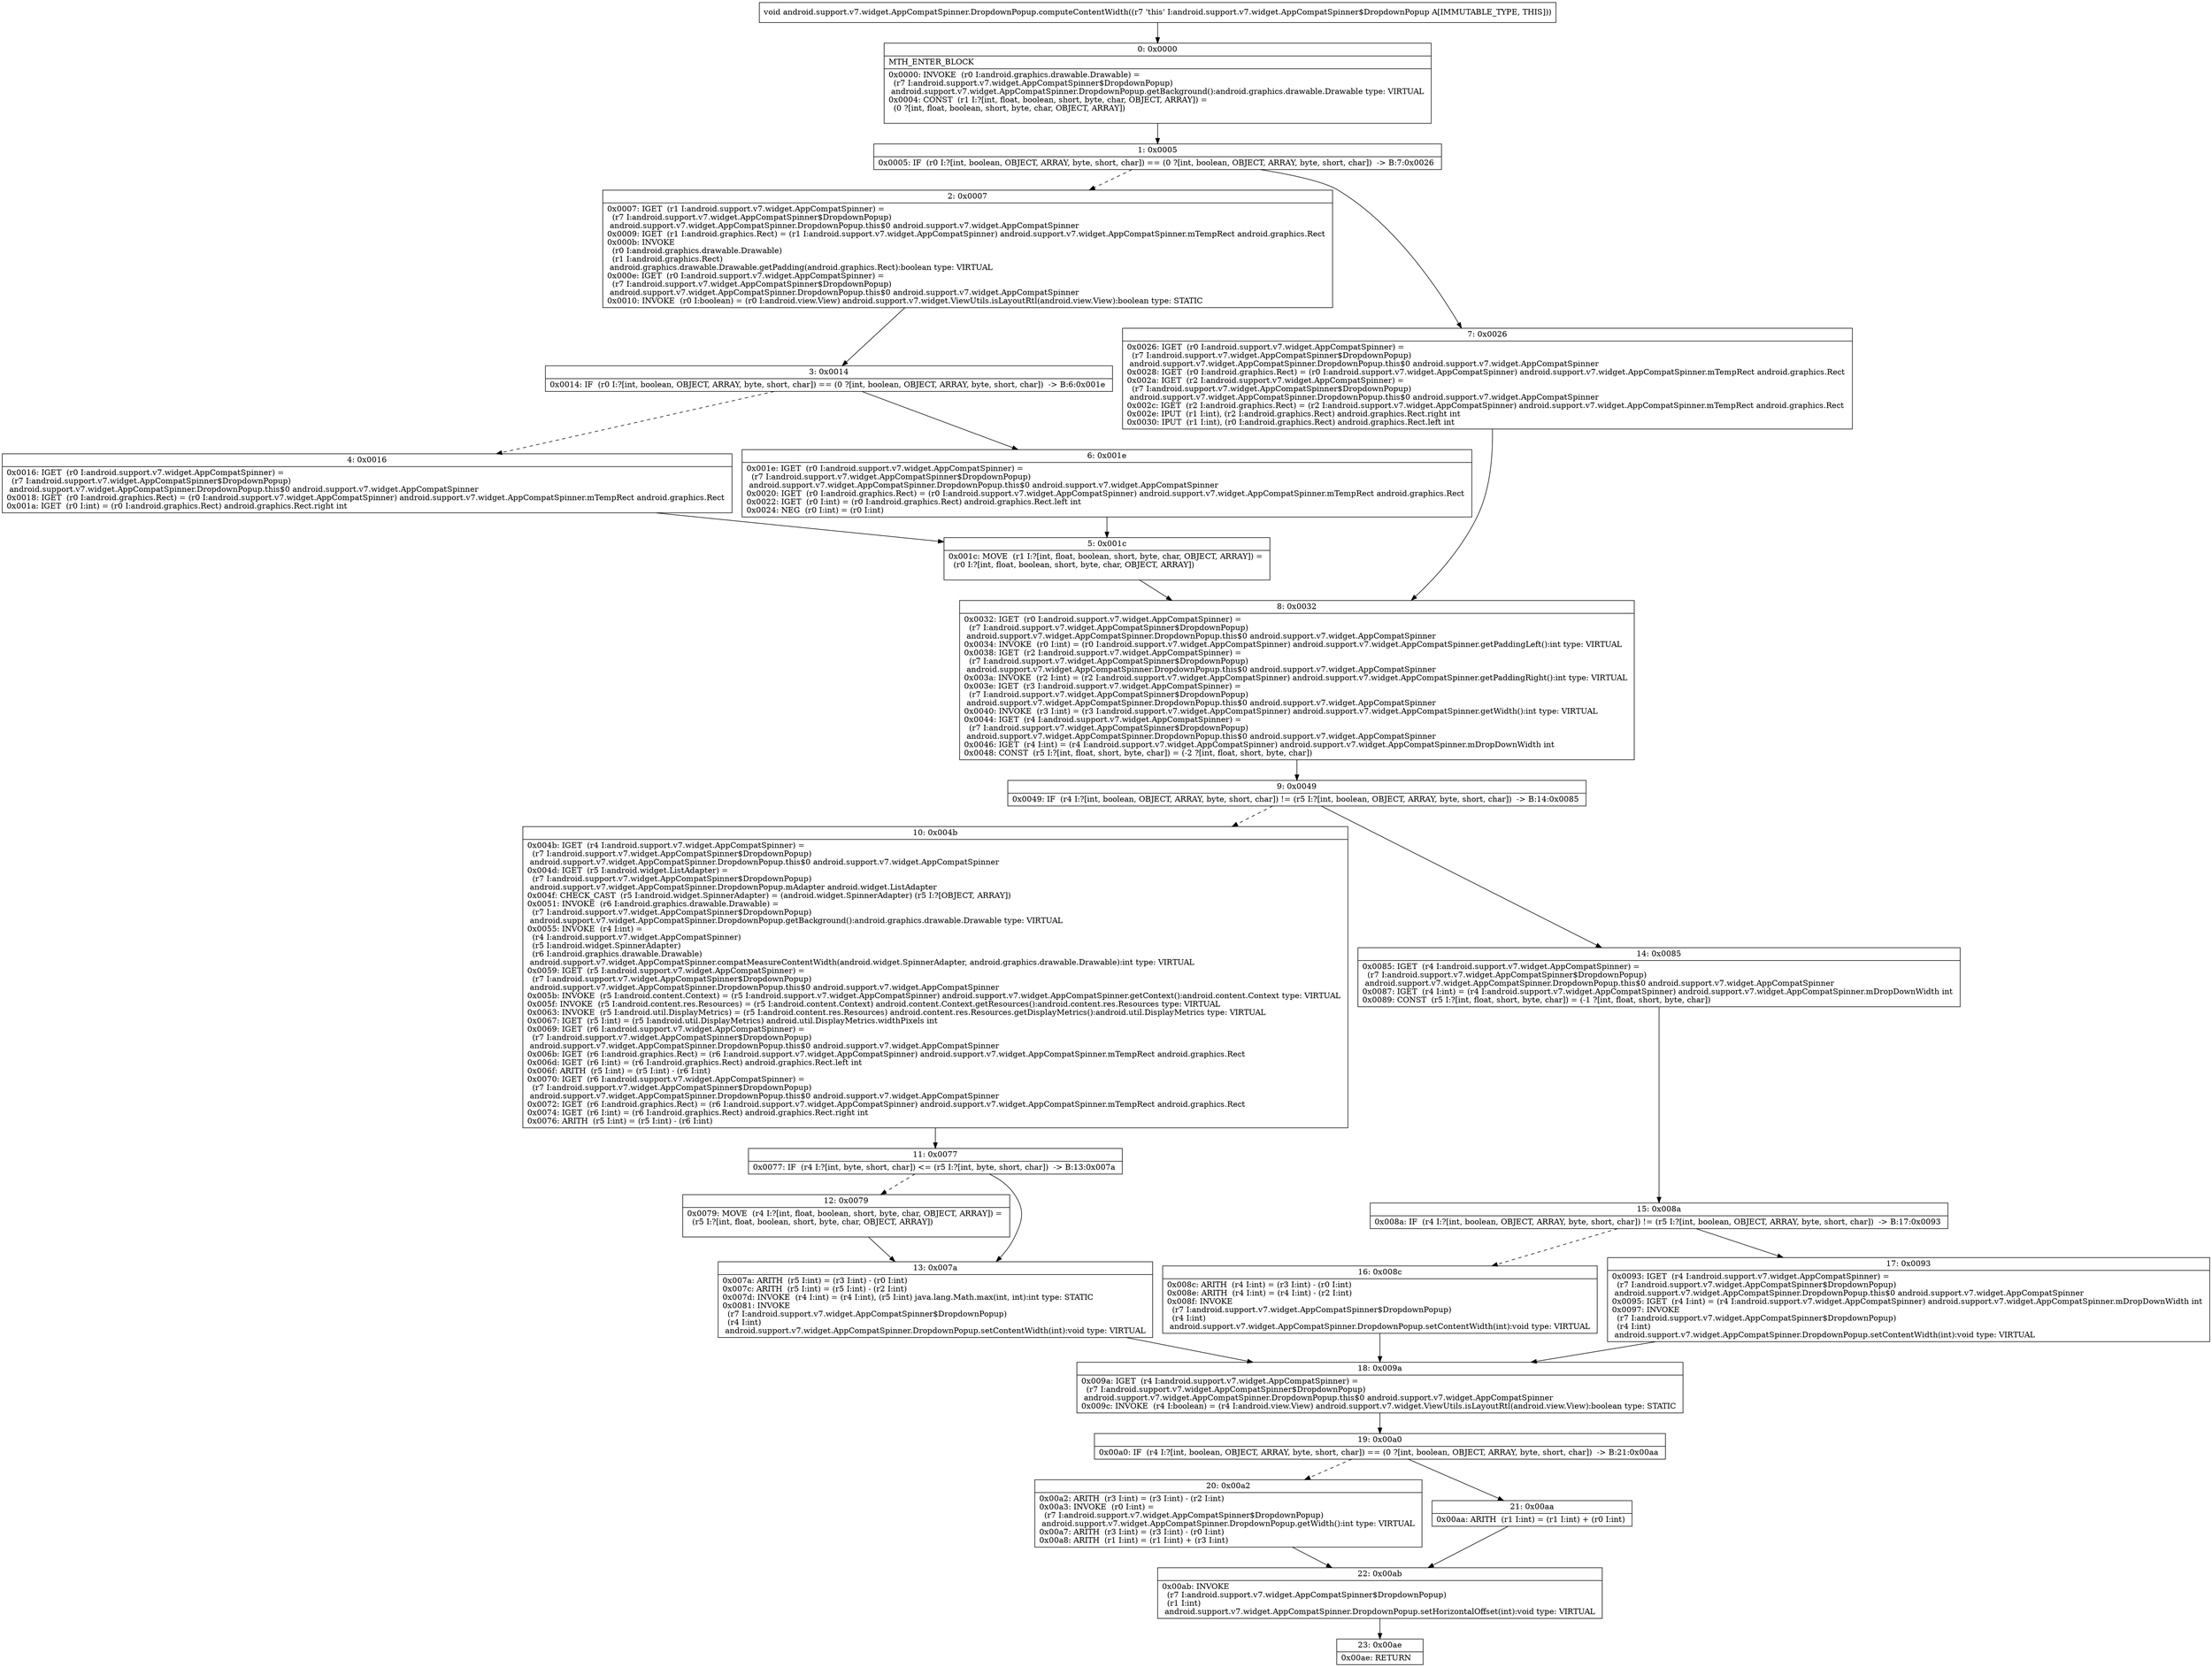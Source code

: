 digraph "CFG forandroid.support.v7.widget.AppCompatSpinner.DropdownPopup.computeContentWidth()V" {
Node_0 [shape=record,label="{0\:\ 0x0000|MTH_ENTER_BLOCK\l|0x0000: INVOKE  (r0 I:android.graphics.drawable.Drawable) = \l  (r7 I:android.support.v7.widget.AppCompatSpinner$DropdownPopup)\l android.support.v7.widget.AppCompatSpinner.DropdownPopup.getBackground():android.graphics.drawable.Drawable type: VIRTUAL \l0x0004: CONST  (r1 I:?[int, float, boolean, short, byte, char, OBJECT, ARRAY]) = \l  (0 ?[int, float, boolean, short, byte, char, OBJECT, ARRAY])\l \l}"];
Node_1 [shape=record,label="{1\:\ 0x0005|0x0005: IF  (r0 I:?[int, boolean, OBJECT, ARRAY, byte, short, char]) == (0 ?[int, boolean, OBJECT, ARRAY, byte, short, char])  \-\> B:7:0x0026 \l}"];
Node_2 [shape=record,label="{2\:\ 0x0007|0x0007: IGET  (r1 I:android.support.v7.widget.AppCompatSpinner) = \l  (r7 I:android.support.v7.widget.AppCompatSpinner$DropdownPopup)\l android.support.v7.widget.AppCompatSpinner.DropdownPopup.this$0 android.support.v7.widget.AppCompatSpinner \l0x0009: IGET  (r1 I:android.graphics.Rect) = (r1 I:android.support.v7.widget.AppCompatSpinner) android.support.v7.widget.AppCompatSpinner.mTempRect android.graphics.Rect \l0x000b: INVOKE  \l  (r0 I:android.graphics.drawable.Drawable)\l  (r1 I:android.graphics.Rect)\l android.graphics.drawable.Drawable.getPadding(android.graphics.Rect):boolean type: VIRTUAL \l0x000e: IGET  (r0 I:android.support.v7.widget.AppCompatSpinner) = \l  (r7 I:android.support.v7.widget.AppCompatSpinner$DropdownPopup)\l android.support.v7.widget.AppCompatSpinner.DropdownPopup.this$0 android.support.v7.widget.AppCompatSpinner \l0x0010: INVOKE  (r0 I:boolean) = (r0 I:android.view.View) android.support.v7.widget.ViewUtils.isLayoutRtl(android.view.View):boolean type: STATIC \l}"];
Node_3 [shape=record,label="{3\:\ 0x0014|0x0014: IF  (r0 I:?[int, boolean, OBJECT, ARRAY, byte, short, char]) == (0 ?[int, boolean, OBJECT, ARRAY, byte, short, char])  \-\> B:6:0x001e \l}"];
Node_4 [shape=record,label="{4\:\ 0x0016|0x0016: IGET  (r0 I:android.support.v7.widget.AppCompatSpinner) = \l  (r7 I:android.support.v7.widget.AppCompatSpinner$DropdownPopup)\l android.support.v7.widget.AppCompatSpinner.DropdownPopup.this$0 android.support.v7.widget.AppCompatSpinner \l0x0018: IGET  (r0 I:android.graphics.Rect) = (r0 I:android.support.v7.widget.AppCompatSpinner) android.support.v7.widget.AppCompatSpinner.mTempRect android.graphics.Rect \l0x001a: IGET  (r0 I:int) = (r0 I:android.graphics.Rect) android.graphics.Rect.right int \l}"];
Node_5 [shape=record,label="{5\:\ 0x001c|0x001c: MOVE  (r1 I:?[int, float, boolean, short, byte, char, OBJECT, ARRAY]) = \l  (r0 I:?[int, float, boolean, short, byte, char, OBJECT, ARRAY])\l \l}"];
Node_6 [shape=record,label="{6\:\ 0x001e|0x001e: IGET  (r0 I:android.support.v7.widget.AppCompatSpinner) = \l  (r7 I:android.support.v7.widget.AppCompatSpinner$DropdownPopup)\l android.support.v7.widget.AppCompatSpinner.DropdownPopup.this$0 android.support.v7.widget.AppCompatSpinner \l0x0020: IGET  (r0 I:android.graphics.Rect) = (r0 I:android.support.v7.widget.AppCompatSpinner) android.support.v7.widget.AppCompatSpinner.mTempRect android.graphics.Rect \l0x0022: IGET  (r0 I:int) = (r0 I:android.graphics.Rect) android.graphics.Rect.left int \l0x0024: NEG  (r0 I:int) = (r0 I:int) \l}"];
Node_7 [shape=record,label="{7\:\ 0x0026|0x0026: IGET  (r0 I:android.support.v7.widget.AppCompatSpinner) = \l  (r7 I:android.support.v7.widget.AppCompatSpinner$DropdownPopup)\l android.support.v7.widget.AppCompatSpinner.DropdownPopup.this$0 android.support.v7.widget.AppCompatSpinner \l0x0028: IGET  (r0 I:android.graphics.Rect) = (r0 I:android.support.v7.widget.AppCompatSpinner) android.support.v7.widget.AppCompatSpinner.mTempRect android.graphics.Rect \l0x002a: IGET  (r2 I:android.support.v7.widget.AppCompatSpinner) = \l  (r7 I:android.support.v7.widget.AppCompatSpinner$DropdownPopup)\l android.support.v7.widget.AppCompatSpinner.DropdownPopup.this$0 android.support.v7.widget.AppCompatSpinner \l0x002c: IGET  (r2 I:android.graphics.Rect) = (r2 I:android.support.v7.widget.AppCompatSpinner) android.support.v7.widget.AppCompatSpinner.mTempRect android.graphics.Rect \l0x002e: IPUT  (r1 I:int), (r2 I:android.graphics.Rect) android.graphics.Rect.right int \l0x0030: IPUT  (r1 I:int), (r0 I:android.graphics.Rect) android.graphics.Rect.left int \l}"];
Node_8 [shape=record,label="{8\:\ 0x0032|0x0032: IGET  (r0 I:android.support.v7.widget.AppCompatSpinner) = \l  (r7 I:android.support.v7.widget.AppCompatSpinner$DropdownPopup)\l android.support.v7.widget.AppCompatSpinner.DropdownPopup.this$0 android.support.v7.widget.AppCompatSpinner \l0x0034: INVOKE  (r0 I:int) = (r0 I:android.support.v7.widget.AppCompatSpinner) android.support.v7.widget.AppCompatSpinner.getPaddingLeft():int type: VIRTUAL \l0x0038: IGET  (r2 I:android.support.v7.widget.AppCompatSpinner) = \l  (r7 I:android.support.v7.widget.AppCompatSpinner$DropdownPopup)\l android.support.v7.widget.AppCompatSpinner.DropdownPopup.this$0 android.support.v7.widget.AppCompatSpinner \l0x003a: INVOKE  (r2 I:int) = (r2 I:android.support.v7.widget.AppCompatSpinner) android.support.v7.widget.AppCompatSpinner.getPaddingRight():int type: VIRTUAL \l0x003e: IGET  (r3 I:android.support.v7.widget.AppCompatSpinner) = \l  (r7 I:android.support.v7.widget.AppCompatSpinner$DropdownPopup)\l android.support.v7.widget.AppCompatSpinner.DropdownPopup.this$0 android.support.v7.widget.AppCompatSpinner \l0x0040: INVOKE  (r3 I:int) = (r3 I:android.support.v7.widget.AppCompatSpinner) android.support.v7.widget.AppCompatSpinner.getWidth():int type: VIRTUAL \l0x0044: IGET  (r4 I:android.support.v7.widget.AppCompatSpinner) = \l  (r7 I:android.support.v7.widget.AppCompatSpinner$DropdownPopup)\l android.support.v7.widget.AppCompatSpinner.DropdownPopup.this$0 android.support.v7.widget.AppCompatSpinner \l0x0046: IGET  (r4 I:int) = (r4 I:android.support.v7.widget.AppCompatSpinner) android.support.v7.widget.AppCompatSpinner.mDropDownWidth int \l0x0048: CONST  (r5 I:?[int, float, short, byte, char]) = (\-2 ?[int, float, short, byte, char]) \l}"];
Node_9 [shape=record,label="{9\:\ 0x0049|0x0049: IF  (r4 I:?[int, boolean, OBJECT, ARRAY, byte, short, char]) != (r5 I:?[int, boolean, OBJECT, ARRAY, byte, short, char])  \-\> B:14:0x0085 \l}"];
Node_10 [shape=record,label="{10\:\ 0x004b|0x004b: IGET  (r4 I:android.support.v7.widget.AppCompatSpinner) = \l  (r7 I:android.support.v7.widget.AppCompatSpinner$DropdownPopup)\l android.support.v7.widget.AppCompatSpinner.DropdownPopup.this$0 android.support.v7.widget.AppCompatSpinner \l0x004d: IGET  (r5 I:android.widget.ListAdapter) = \l  (r7 I:android.support.v7.widget.AppCompatSpinner$DropdownPopup)\l android.support.v7.widget.AppCompatSpinner.DropdownPopup.mAdapter android.widget.ListAdapter \l0x004f: CHECK_CAST  (r5 I:android.widget.SpinnerAdapter) = (android.widget.SpinnerAdapter) (r5 I:?[OBJECT, ARRAY]) \l0x0051: INVOKE  (r6 I:android.graphics.drawable.Drawable) = \l  (r7 I:android.support.v7.widget.AppCompatSpinner$DropdownPopup)\l android.support.v7.widget.AppCompatSpinner.DropdownPopup.getBackground():android.graphics.drawable.Drawable type: VIRTUAL \l0x0055: INVOKE  (r4 I:int) = \l  (r4 I:android.support.v7.widget.AppCompatSpinner)\l  (r5 I:android.widget.SpinnerAdapter)\l  (r6 I:android.graphics.drawable.Drawable)\l android.support.v7.widget.AppCompatSpinner.compatMeasureContentWidth(android.widget.SpinnerAdapter, android.graphics.drawable.Drawable):int type: VIRTUAL \l0x0059: IGET  (r5 I:android.support.v7.widget.AppCompatSpinner) = \l  (r7 I:android.support.v7.widget.AppCompatSpinner$DropdownPopup)\l android.support.v7.widget.AppCompatSpinner.DropdownPopup.this$0 android.support.v7.widget.AppCompatSpinner \l0x005b: INVOKE  (r5 I:android.content.Context) = (r5 I:android.support.v7.widget.AppCompatSpinner) android.support.v7.widget.AppCompatSpinner.getContext():android.content.Context type: VIRTUAL \l0x005f: INVOKE  (r5 I:android.content.res.Resources) = (r5 I:android.content.Context) android.content.Context.getResources():android.content.res.Resources type: VIRTUAL \l0x0063: INVOKE  (r5 I:android.util.DisplayMetrics) = (r5 I:android.content.res.Resources) android.content.res.Resources.getDisplayMetrics():android.util.DisplayMetrics type: VIRTUAL \l0x0067: IGET  (r5 I:int) = (r5 I:android.util.DisplayMetrics) android.util.DisplayMetrics.widthPixels int \l0x0069: IGET  (r6 I:android.support.v7.widget.AppCompatSpinner) = \l  (r7 I:android.support.v7.widget.AppCompatSpinner$DropdownPopup)\l android.support.v7.widget.AppCompatSpinner.DropdownPopup.this$0 android.support.v7.widget.AppCompatSpinner \l0x006b: IGET  (r6 I:android.graphics.Rect) = (r6 I:android.support.v7.widget.AppCompatSpinner) android.support.v7.widget.AppCompatSpinner.mTempRect android.graphics.Rect \l0x006d: IGET  (r6 I:int) = (r6 I:android.graphics.Rect) android.graphics.Rect.left int \l0x006f: ARITH  (r5 I:int) = (r5 I:int) \- (r6 I:int) \l0x0070: IGET  (r6 I:android.support.v7.widget.AppCompatSpinner) = \l  (r7 I:android.support.v7.widget.AppCompatSpinner$DropdownPopup)\l android.support.v7.widget.AppCompatSpinner.DropdownPopup.this$0 android.support.v7.widget.AppCompatSpinner \l0x0072: IGET  (r6 I:android.graphics.Rect) = (r6 I:android.support.v7.widget.AppCompatSpinner) android.support.v7.widget.AppCompatSpinner.mTempRect android.graphics.Rect \l0x0074: IGET  (r6 I:int) = (r6 I:android.graphics.Rect) android.graphics.Rect.right int \l0x0076: ARITH  (r5 I:int) = (r5 I:int) \- (r6 I:int) \l}"];
Node_11 [shape=record,label="{11\:\ 0x0077|0x0077: IF  (r4 I:?[int, byte, short, char]) \<= (r5 I:?[int, byte, short, char])  \-\> B:13:0x007a \l}"];
Node_12 [shape=record,label="{12\:\ 0x0079|0x0079: MOVE  (r4 I:?[int, float, boolean, short, byte, char, OBJECT, ARRAY]) = \l  (r5 I:?[int, float, boolean, short, byte, char, OBJECT, ARRAY])\l \l}"];
Node_13 [shape=record,label="{13\:\ 0x007a|0x007a: ARITH  (r5 I:int) = (r3 I:int) \- (r0 I:int) \l0x007c: ARITH  (r5 I:int) = (r5 I:int) \- (r2 I:int) \l0x007d: INVOKE  (r4 I:int) = (r4 I:int), (r5 I:int) java.lang.Math.max(int, int):int type: STATIC \l0x0081: INVOKE  \l  (r7 I:android.support.v7.widget.AppCompatSpinner$DropdownPopup)\l  (r4 I:int)\l android.support.v7.widget.AppCompatSpinner.DropdownPopup.setContentWidth(int):void type: VIRTUAL \l}"];
Node_14 [shape=record,label="{14\:\ 0x0085|0x0085: IGET  (r4 I:android.support.v7.widget.AppCompatSpinner) = \l  (r7 I:android.support.v7.widget.AppCompatSpinner$DropdownPopup)\l android.support.v7.widget.AppCompatSpinner.DropdownPopup.this$0 android.support.v7.widget.AppCompatSpinner \l0x0087: IGET  (r4 I:int) = (r4 I:android.support.v7.widget.AppCompatSpinner) android.support.v7.widget.AppCompatSpinner.mDropDownWidth int \l0x0089: CONST  (r5 I:?[int, float, short, byte, char]) = (\-1 ?[int, float, short, byte, char]) \l}"];
Node_15 [shape=record,label="{15\:\ 0x008a|0x008a: IF  (r4 I:?[int, boolean, OBJECT, ARRAY, byte, short, char]) != (r5 I:?[int, boolean, OBJECT, ARRAY, byte, short, char])  \-\> B:17:0x0093 \l}"];
Node_16 [shape=record,label="{16\:\ 0x008c|0x008c: ARITH  (r4 I:int) = (r3 I:int) \- (r0 I:int) \l0x008e: ARITH  (r4 I:int) = (r4 I:int) \- (r2 I:int) \l0x008f: INVOKE  \l  (r7 I:android.support.v7.widget.AppCompatSpinner$DropdownPopup)\l  (r4 I:int)\l android.support.v7.widget.AppCompatSpinner.DropdownPopup.setContentWidth(int):void type: VIRTUAL \l}"];
Node_17 [shape=record,label="{17\:\ 0x0093|0x0093: IGET  (r4 I:android.support.v7.widget.AppCompatSpinner) = \l  (r7 I:android.support.v7.widget.AppCompatSpinner$DropdownPopup)\l android.support.v7.widget.AppCompatSpinner.DropdownPopup.this$0 android.support.v7.widget.AppCompatSpinner \l0x0095: IGET  (r4 I:int) = (r4 I:android.support.v7.widget.AppCompatSpinner) android.support.v7.widget.AppCompatSpinner.mDropDownWidth int \l0x0097: INVOKE  \l  (r7 I:android.support.v7.widget.AppCompatSpinner$DropdownPopup)\l  (r4 I:int)\l android.support.v7.widget.AppCompatSpinner.DropdownPopup.setContentWidth(int):void type: VIRTUAL \l}"];
Node_18 [shape=record,label="{18\:\ 0x009a|0x009a: IGET  (r4 I:android.support.v7.widget.AppCompatSpinner) = \l  (r7 I:android.support.v7.widget.AppCompatSpinner$DropdownPopup)\l android.support.v7.widget.AppCompatSpinner.DropdownPopup.this$0 android.support.v7.widget.AppCompatSpinner \l0x009c: INVOKE  (r4 I:boolean) = (r4 I:android.view.View) android.support.v7.widget.ViewUtils.isLayoutRtl(android.view.View):boolean type: STATIC \l}"];
Node_19 [shape=record,label="{19\:\ 0x00a0|0x00a0: IF  (r4 I:?[int, boolean, OBJECT, ARRAY, byte, short, char]) == (0 ?[int, boolean, OBJECT, ARRAY, byte, short, char])  \-\> B:21:0x00aa \l}"];
Node_20 [shape=record,label="{20\:\ 0x00a2|0x00a2: ARITH  (r3 I:int) = (r3 I:int) \- (r2 I:int) \l0x00a3: INVOKE  (r0 I:int) = \l  (r7 I:android.support.v7.widget.AppCompatSpinner$DropdownPopup)\l android.support.v7.widget.AppCompatSpinner.DropdownPopup.getWidth():int type: VIRTUAL \l0x00a7: ARITH  (r3 I:int) = (r3 I:int) \- (r0 I:int) \l0x00a8: ARITH  (r1 I:int) = (r1 I:int) + (r3 I:int) \l}"];
Node_21 [shape=record,label="{21\:\ 0x00aa|0x00aa: ARITH  (r1 I:int) = (r1 I:int) + (r0 I:int) \l}"];
Node_22 [shape=record,label="{22\:\ 0x00ab|0x00ab: INVOKE  \l  (r7 I:android.support.v7.widget.AppCompatSpinner$DropdownPopup)\l  (r1 I:int)\l android.support.v7.widget.AppCompatSpinner.DropdownPopup.setHorizontalOffset(int):void type: VIRTUAL \l}"];
Node_23 [shape=record,label="{23\:\ 0x00ae|0x00ae: RETURN   \l}"];
MethodNode[shape=record,label="{void android.support.v7.widget.AppCompatSpinner.DropdownPopup.computeContentWidth((r7 'this' I:android.support.v7.widget.AppCompatSpinner$DropdownPopup A[IMMUTABLE_TYPE, THIS])) }"];
MethodNode -> Node_0;
Node_0 -> Node_1;
Node_1 -> Node_2[style=dashed];
Node_1 -> Node_7;
Node_2 -> Node_3;
Node_3 -> Node_4[style=dashed];
Node_3 -> Node_6;
Node_4 -> Node_5;
Node_5 -> Node_8;
Node_6 -> Node_5;
Node_7 -> Node_8;
Node_8 -> Node_9;
Node_9 -> Node_10[style=dashed];
Node_9 -> Node_14;
Node_10 -> Node_11;
Node_11 -> Node_12[style=dashed];
Node_11 -> Node_13;
Node_12 -> Node_13;
Node_13 -> Node_18;
Node_14 -> Node_15;
Node_15 -> Node_16[style=dashed];
Node_15 -> Node_17;
Node_16 -> Node_18;
Node_17 -> Node_18;
Node_18 -> Node_19;
Node_19 -> Node_20[style=dashed];
Node_19 -> Node_21;
Node_20 -> Node_22;
Node_21 -> Node_22;
Node_22 -> Node_23;
}

